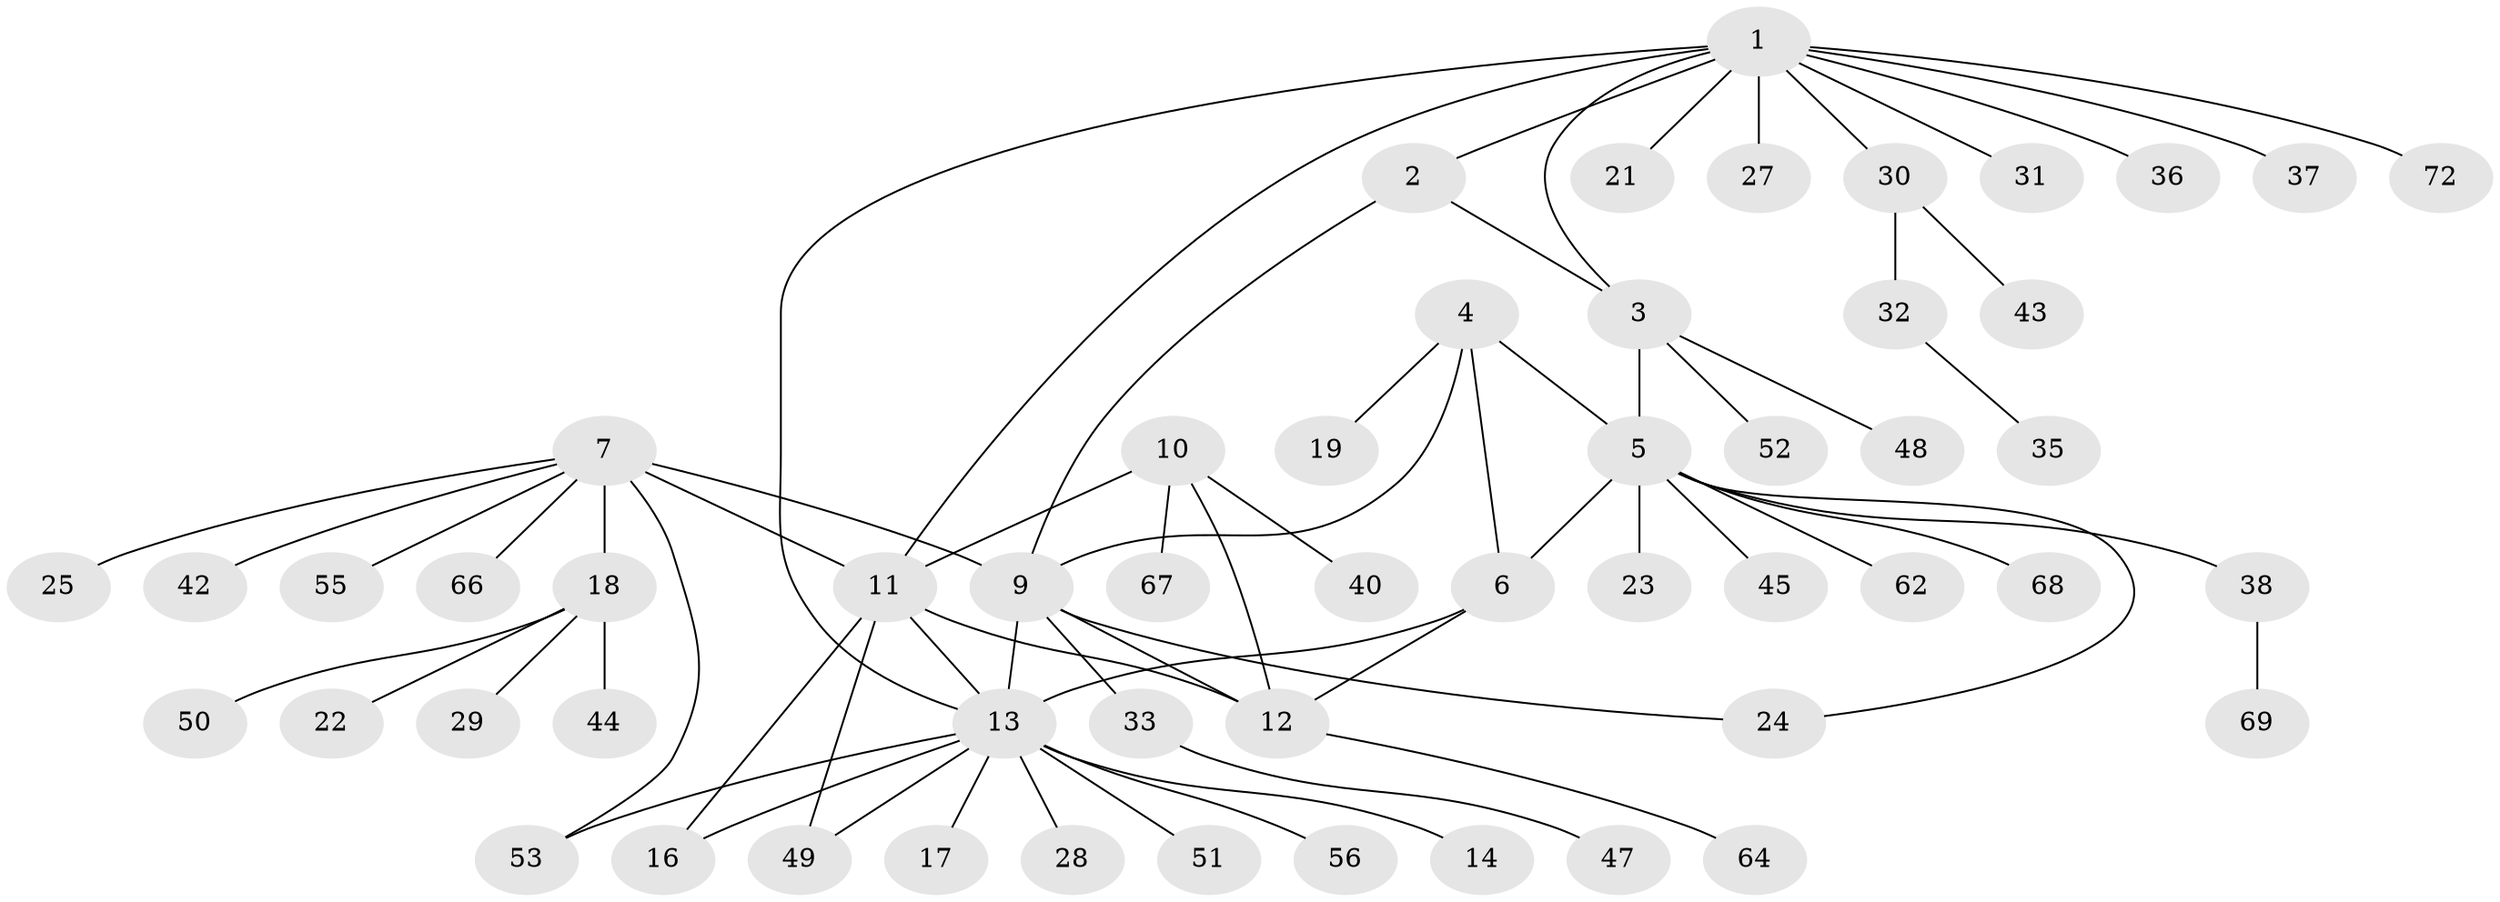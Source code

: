 // original degree distribution, {12: 0.0136986301369863, 4: 0.0410958904109589, 5: 0.0547945205479452, 9: 0.0273972602739726, 7: 0.0136986301369863, 8: 0.0273972602739726, 6: 0.0273972602739726, 2: 0.1780821917808219, 1: 0.5616438356164384, 3: 0.0547945205479452}
// Generated by graph-tools (version 1.1) at 2025/42/03/06/25 10:42:13]
// undirected, 54 vertices, 67 edges
graph export_dot {
graph [start="1"]
  node [color=gray90,style=filled];
  1 [super="+34"];
  2 [super="+26"];
  3;
  4;
  5 [super="+39"];
  6 [super="+57"];
  7 [super="+8"];
  9 [super="+20"];
  10 [super="+65"];
  11 [super="+41"];
  12 [super="+61"];
  13 [super="+15"];
  14;
  16;
  17;
  18 [super="+58"];
  19;
  21;
  22;
  23;
  24 [super="+46"];
  25;
  27 [super="+54"];
  28;
  29;
  30;
  31;
  32 [super="+73"];
  33;
  35;
  36;
  37;
  38 [super="+59"];
  40;
  42 [super="+71"];
  43;
  44;
  45;
  47;
  48 [super="+60"];
  49;
  50;
  51;
  52;
  53;
  55;
  56 [super="+63"];
  62;
  64 [super="+70"];
  66;
  67;
  68;
  69;
  72;
  1 -- 2;
  1 -- 3;
  1 -- 11;
  1 -- 21;
  1 -- 27;
  1 -- 30;
  1 -- 31;
  1 -- 36;
  1 -- 37;
  1 -- 72;
  1 -- 13;
  2 -- 3;
  2 -- 9;
  3 -- 5;
  3 -- 48;
  3 -- 52;
  4 -- 5;
  4 -- 6;
  4 -- 9;
  4 -- 19;
  5 -- 6;
  5 -- 23;
  5 -- 24;
  5 -- 38;
  5 -- 45;
  5 -- 62;
  5 -- 68;
  6 -- 12;
  6 -- 13;
  7 -- 9 [weight=2];
  7 -- 11;
  7 -- 25;
  7 -- 66;
  7 -- 18;
  7 -- 53;
  7 -- 55;
  7 -- 42;
  9 -- 24;
  9 -- 13;
  9 -- 33;
  9 -- 12;
  10 -- 11;
  10 -- 12;
  10 -- 40;
  10 -- 67;
  11 -- 12;
  11 -- 16;
  11 -- 49;
  11 -- 13;
  12 -- 64;
  13 -- 14 [weight=2];
  13 -- 16;
  13 -- 17;
  13 -- 28;
  13 -- 51;
  13 -- 49;
  13 -- 53;
  13 -- 56;
  18 -- 22;
  18 -- 29;
  18 -- 44;
  18 -- 50;
  30 -- 32;
  30 -- 43;
  32 -- 35;
  33 -- 47;
  38 -- 69;
}
